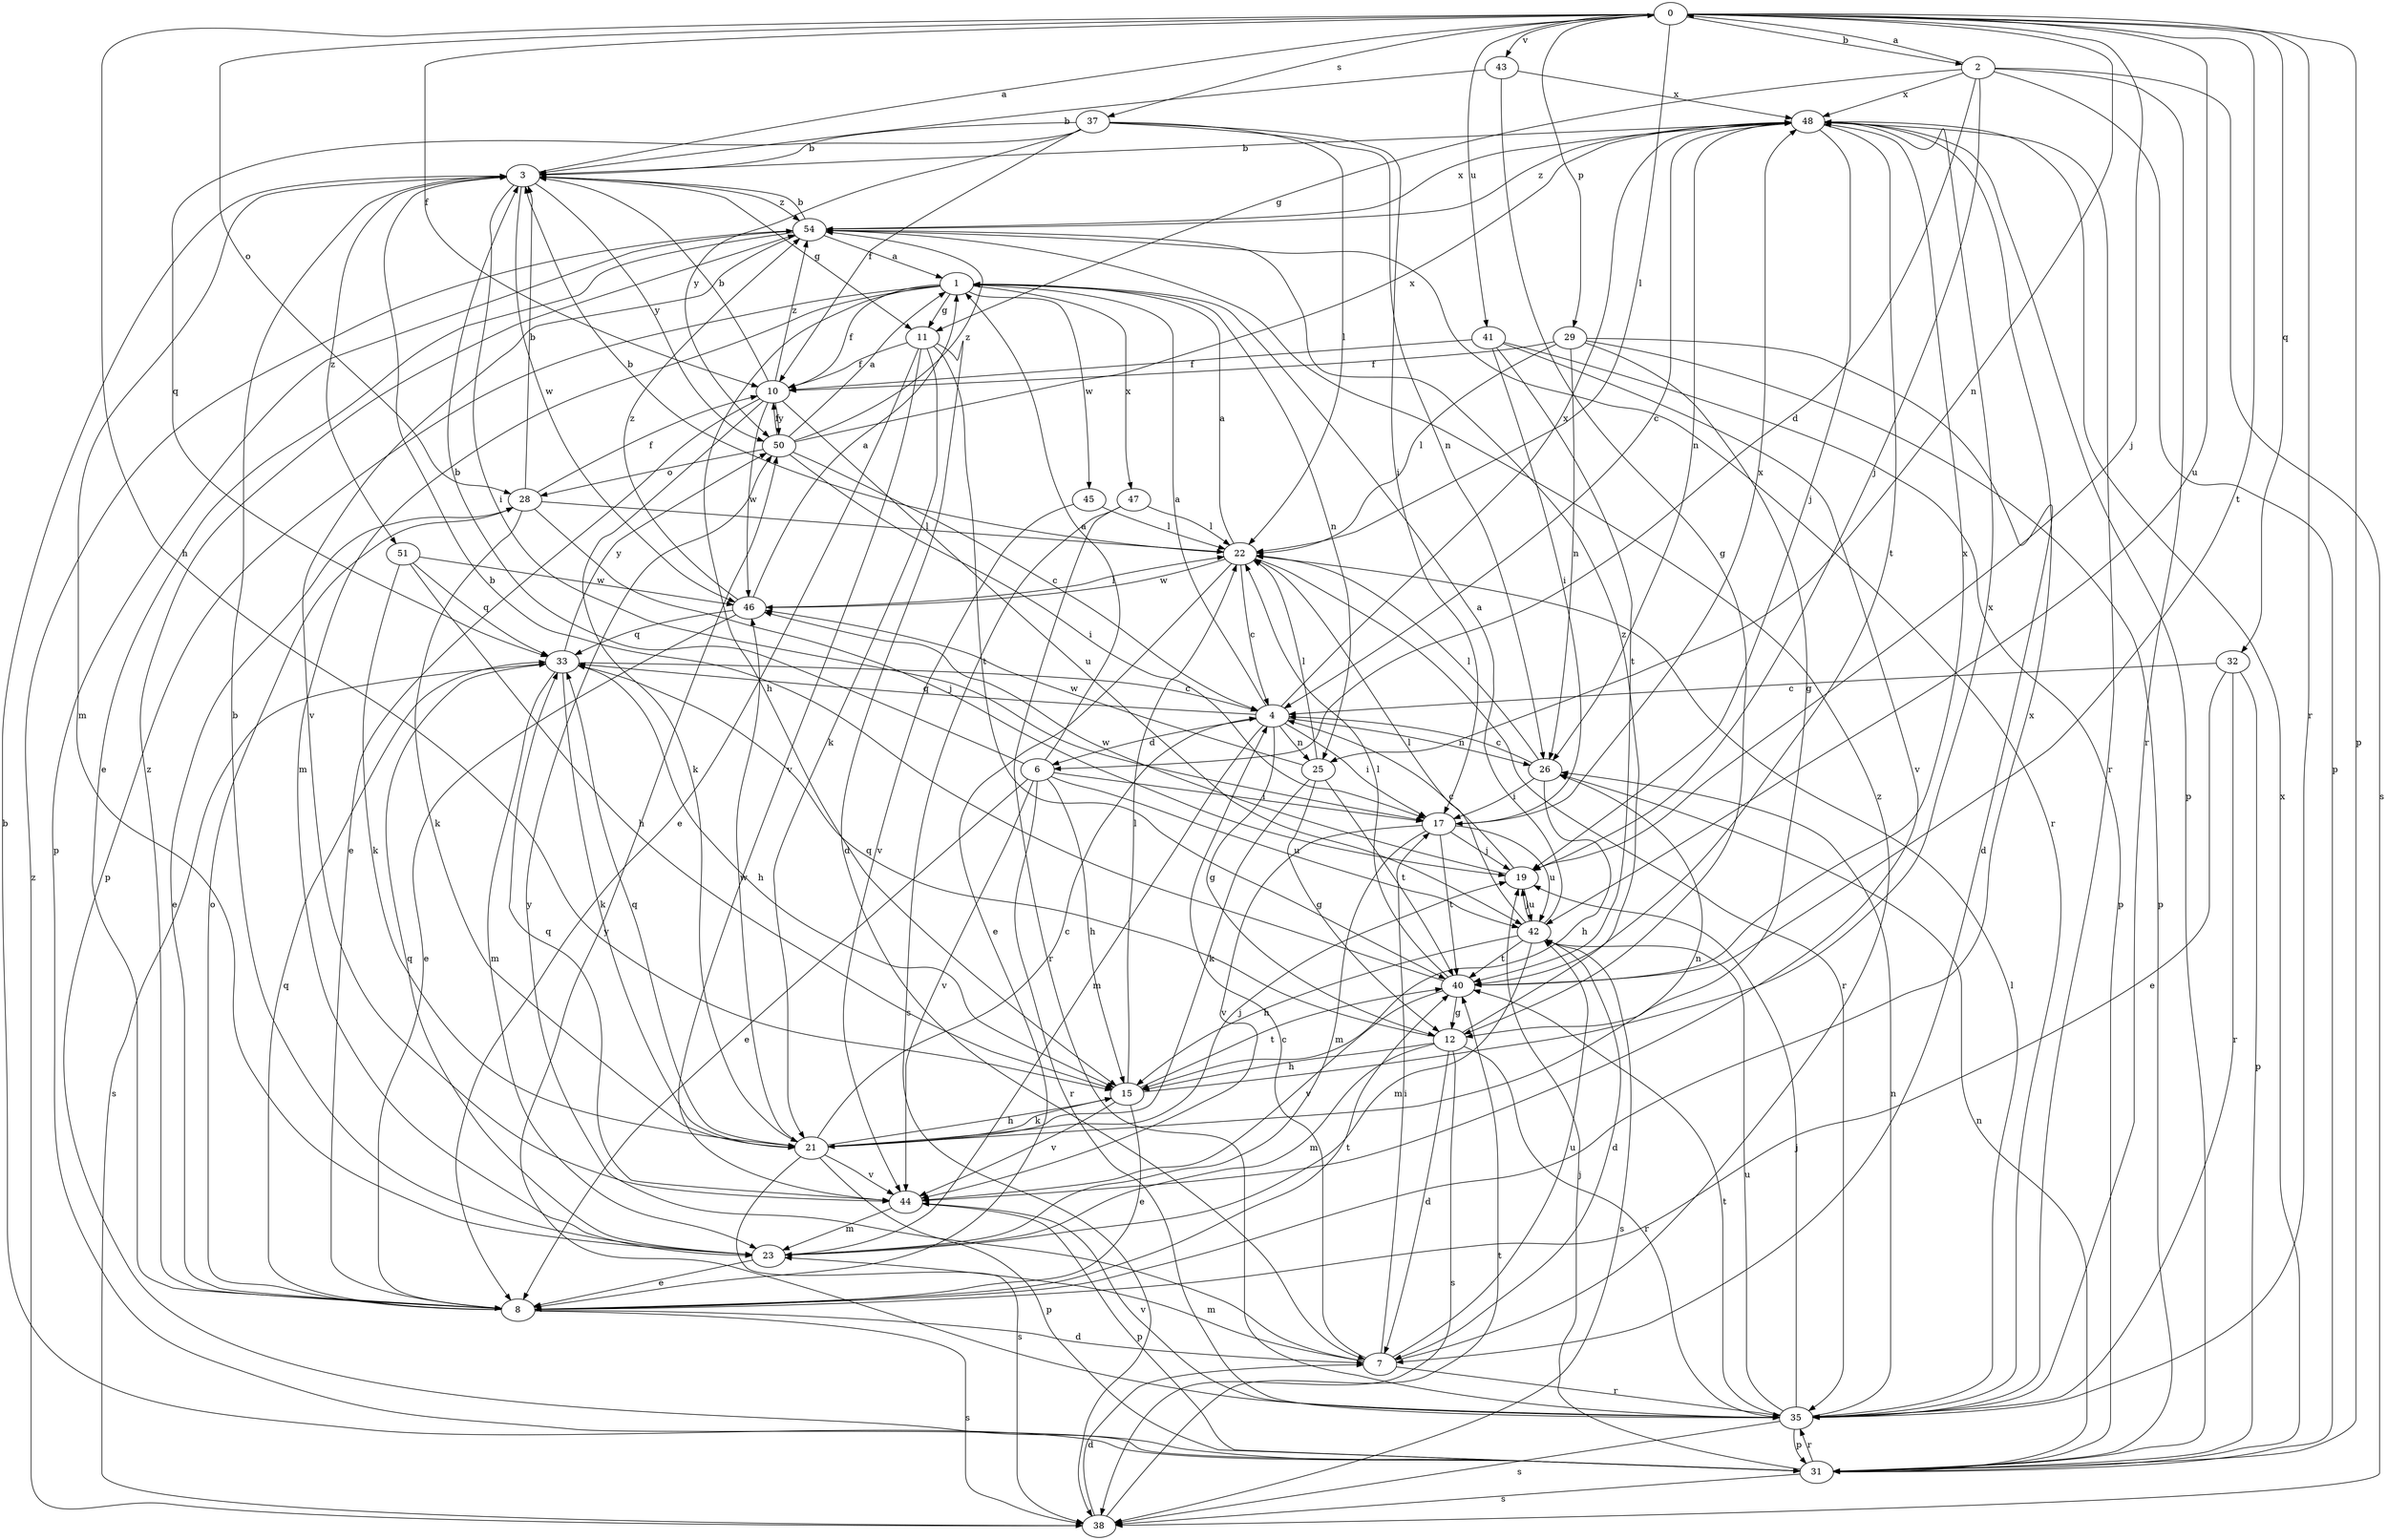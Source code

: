 strict digraph  {
0;
1;
2;
3;
4;
6;
7;
8;
10;
11;
12;
15;
17;
19;
21;
22;
23;
25;
26;
28;
29;
31;
32;
33;
35;
37;
38;
40;
41;
42;
43;
44;
45;
46;
47;
48;
50;
51;
54;
0 -> 2  [label=b];
0 -> 10  [label=f];
0 -> 15  [label=h];
0 -> 19  [label=j];
0 -> 22  [label=l];
0 -> 25  [label=n];
0 -> 28  [label=o];
0 -> 29  [label=p];
0 -> 31  [label=p];
0 -> 32  [label=q];
0 -> 35  [label=r];
0 -> 37  [label=s];
0 -> 40  [label=t];
0 -> 41  [label=u];
0 -> 42  [label=u];
0 -> 43  [label=v];
1 -> 10  [label=f];
1 -> 11  [label=g];
1 -> 15  [label=h];
1 -> 23  [label=m];
1 -> 25  [label=n];
1 -> 31  [label=p];
1 -> 45  [label=w];
1 -> 47  [label=x];
2 -> 0  [label=a];
2 -> 6  [label=d];
2 -> 11  [label=g];
2 -> 19  [label=j];
2 -> 31  [label=p];
2 -> 35  [label=r];
2 -> 38  [label=s];
2 -> 48  [label=x];
3 -> 0  [label=a];
3 -> 11  [label=g];
3 -> 17  [label=i];
3 -> 23  [label=m];
3 -> 46  [label=w];
3 -> 50  [label=y];
3 -> 51  [label=z];
3 -> 54  [label=z];
4 -> 1  [label=a];
4 -> 6  [label=d];
4 -> 12  [label=g];
4 -> 17  [label=i];
4 -> 23  [label=m];
4 -> 25  [label=n];
4 -> 26  [label=n];
4 -> 33  [label=q];
4 -> 48  [label=x];
6 -> 1  [label=a];
6 -> 3  [label=b];
6 -> 8  [label=e];
6 -> 15  [label=h];
6 -> 17  [label=i];
6 -> 35  [label=r];
6 -> 42  [label=u];
6 -> 44  [label=v];
7 -> 4  [label=c];
7 -> 17  [label=i];
7 -> 23  [label=m];
7 -> 35  [label=r];
7 -> 42  [label=u];
7 -> 50  [label=y];
7 -> 54  [label=z];
8 -> 7  [label=d];
8 -> 28  [label=o];
8 -> 33  [label=q];
8 -> 38  [label=s];
8 -> 40  [label=t];
8 -> 48  [label=x];
8 -> 54  [label=z];
10 -> 3  [label=b];
10 -> 8  [label=e];
10 -> 21  [label=k];
10 -> 42  [label=u];
10 -> 46  [label=w];
10 -> 50  [label=y];
10 -> 54  [label=z];
11 -> 7  [label=d];
11 -> 8  [label=e];
11 -> 10  [label=f];
11 -> 21  [label=k];
11 -> 40  [label=t];
11 -> 44  [label=v];
12 -> 7  [label=d];
12 -> 15  [label=h];
12 -> 23  [label=m];
12 -> 33  [label=q];
12 -> 35  [label=r];
12 -> 38  [label=s];
12 -> 54  [label=z];
15 -> 8  [label=e];
15 -> 21  [label=k];
15 -> 22  [label=l];
15 -> 40  [label=t];
15 -> 44  [label=v];
15 -> 48  [label=x];
17 -> 19  [label=j];
17 -> 23  [label=m];
17 -> 40  [label=t];
17 -> 42  [label=u];
17 -> 44  [label=v];
17 -> 48  [label=x];
19 -> 4  [label=c];
19 -> 42  [label=u];
19 -> 46  [label=w];
21 -> 4  [label=c];
21 -> 15  [label=h];
21 -> 19  [label=j];
21 -> 26  [label=n];
21 -> 31  [label=p];
21 -> 33  [label=q];
21 -> 38  [label=s];
21 -> 44  [label=v];
21 -> 46  [label=w];
22 -> 1  [label=a];
22 -> 3  [label=b];
22 -> 4  [label=c];
22 -> 8  [label=e];
22 -> 35  [label=r];
22 -> 46  [label=w];
23 -> 3  [label=b];
23 -> 8  [label=e];
23 -> 33  [label=q];
25 -> 12  [label=g];
25 -> 21  [label=k];
25 -> 22  [label=l];
25 -> 40  [label=t];
25 -> 46  [label=w];
26 -> 4  [label=c];
26 -> 15  [label=h];
26 -> 17  [label=i];
26 -> 22  [label=l];
28 -> 3  [label=b];
28 -> 8  [label=e];
28 -> 10  [label=f];
28 -> 19  [label=j];
28 -> 21  [label=k];
28 -> 22  [label=l];
29 -> 7  [label=d];
29 -> 10  [label=f];
29 -> 12  [label=g];
29 -> 22  [label=l];
29 -> 26  [label=n];
29 -> 31  [label=p];
31 -> 3  [label=b];
31 -> 19  [label=j];
31 -> 26  [label=n];
31 -> 35  [label=r];
31 -> 38  [label=s];
31 -> 48  [label=x];
32 -> 4  [label=c];
32 -> 8  [label=e];
32 -> 31  [label=p];
32 -> 35  [label=r];
33 -> 4  [label=c];
33 -> 15  [label=h];
33 -> 21  [label=k];
33 -> 23  [label=m];
33 -> 38  [label=s];
33 -> 50  [label=y];
35 -> 19  [label=j];
35 -> 22  [label=l];
35 -> 26  [label=n];
35 -> 31  [label=p];
35 -> 38  [label=s];
35 -> 40  [label=t];
35 -> 42  [label=u];
35 -> 44  [label=v];
35 -> 50  [label=y];
37 -> 3  [label=b];
37 -> 10  [label=f];
37 -> 17  [label=i];
37 -> 22  [label=l];
37 -> 26  [label=n];
37 -> 33  [label=q];
37 -> 50  [label=y];
38 -> 7  [label=d];
38 -> 40  [label=t];
38 -> 54  [label=z];
40 -> 3  [label=b];
40 -> 12  [label=g];
40 -> 22  [label=l];
40 -> 44  [label=v];
40 -> 48  [label=x];
41 -> 10  [label=f];
41 -> 17  [label=i];
41 -> 31  [label=p];
41 -> 40  [label=t];
41 -> 44  [label=v];
42 -> 1  [label=a];
42 -> 7  [label=d];
42 -> 15  [label=h];
42 -> 19  [label=j];
42 -> 22  [label=l];
42 -> 23  [label=m];
42 -> 38  [label=s];
42 -> 40  [label=t];
43 -> 3  [label=b];
43 -> 12  [label=g];
43 -> 48  [label=x];
44 -> 23  [label=m];
44 -> 31  [label=p];
44 -> 33  [label=q];
45 -> 22  [label=l];
45 -> 44  [label=v];
46 -> 1  [label=a];
46 -> 8  [label=e];
46 -> 22  [label=l];
46 -> 33  [label=q];
46 -> 54  [label=z];
47 -> 22  [label=l];
47 -> 35  [label=r];
47 -> 38  [label=s];
48 -> 3  [label=b];
48 -> 4  [label=c];
48 -> 19  [label=j];
48 -> 26  [label=n];
48 -> 31  [label=p];
48 -> 35  [label=r];
48 -> 40  [label=t];
48 -> 54  [label=z];
50 -> 1  [label=a];
50 -> 4  [label=c];
50 -> 10  [label=f];
50 -> 17  [label=i];
50 -> 28  [label=o];
50 -> 48  [label=x];
50 -> 54  [label=z];
51 -> 15  [label=h];
51 -> 21  [label=k];
51 -> 33  [label=q];
51 -> 46  [label=w];
54 -> 1  [label=a];
54 -> 3  [label=b];
54 -> 8  [label=e];
54 -> 31  [label=p];
54 -> 35  [label=r];
54 -> 44  [label=v];
54 -> 48  [label=x];
}
